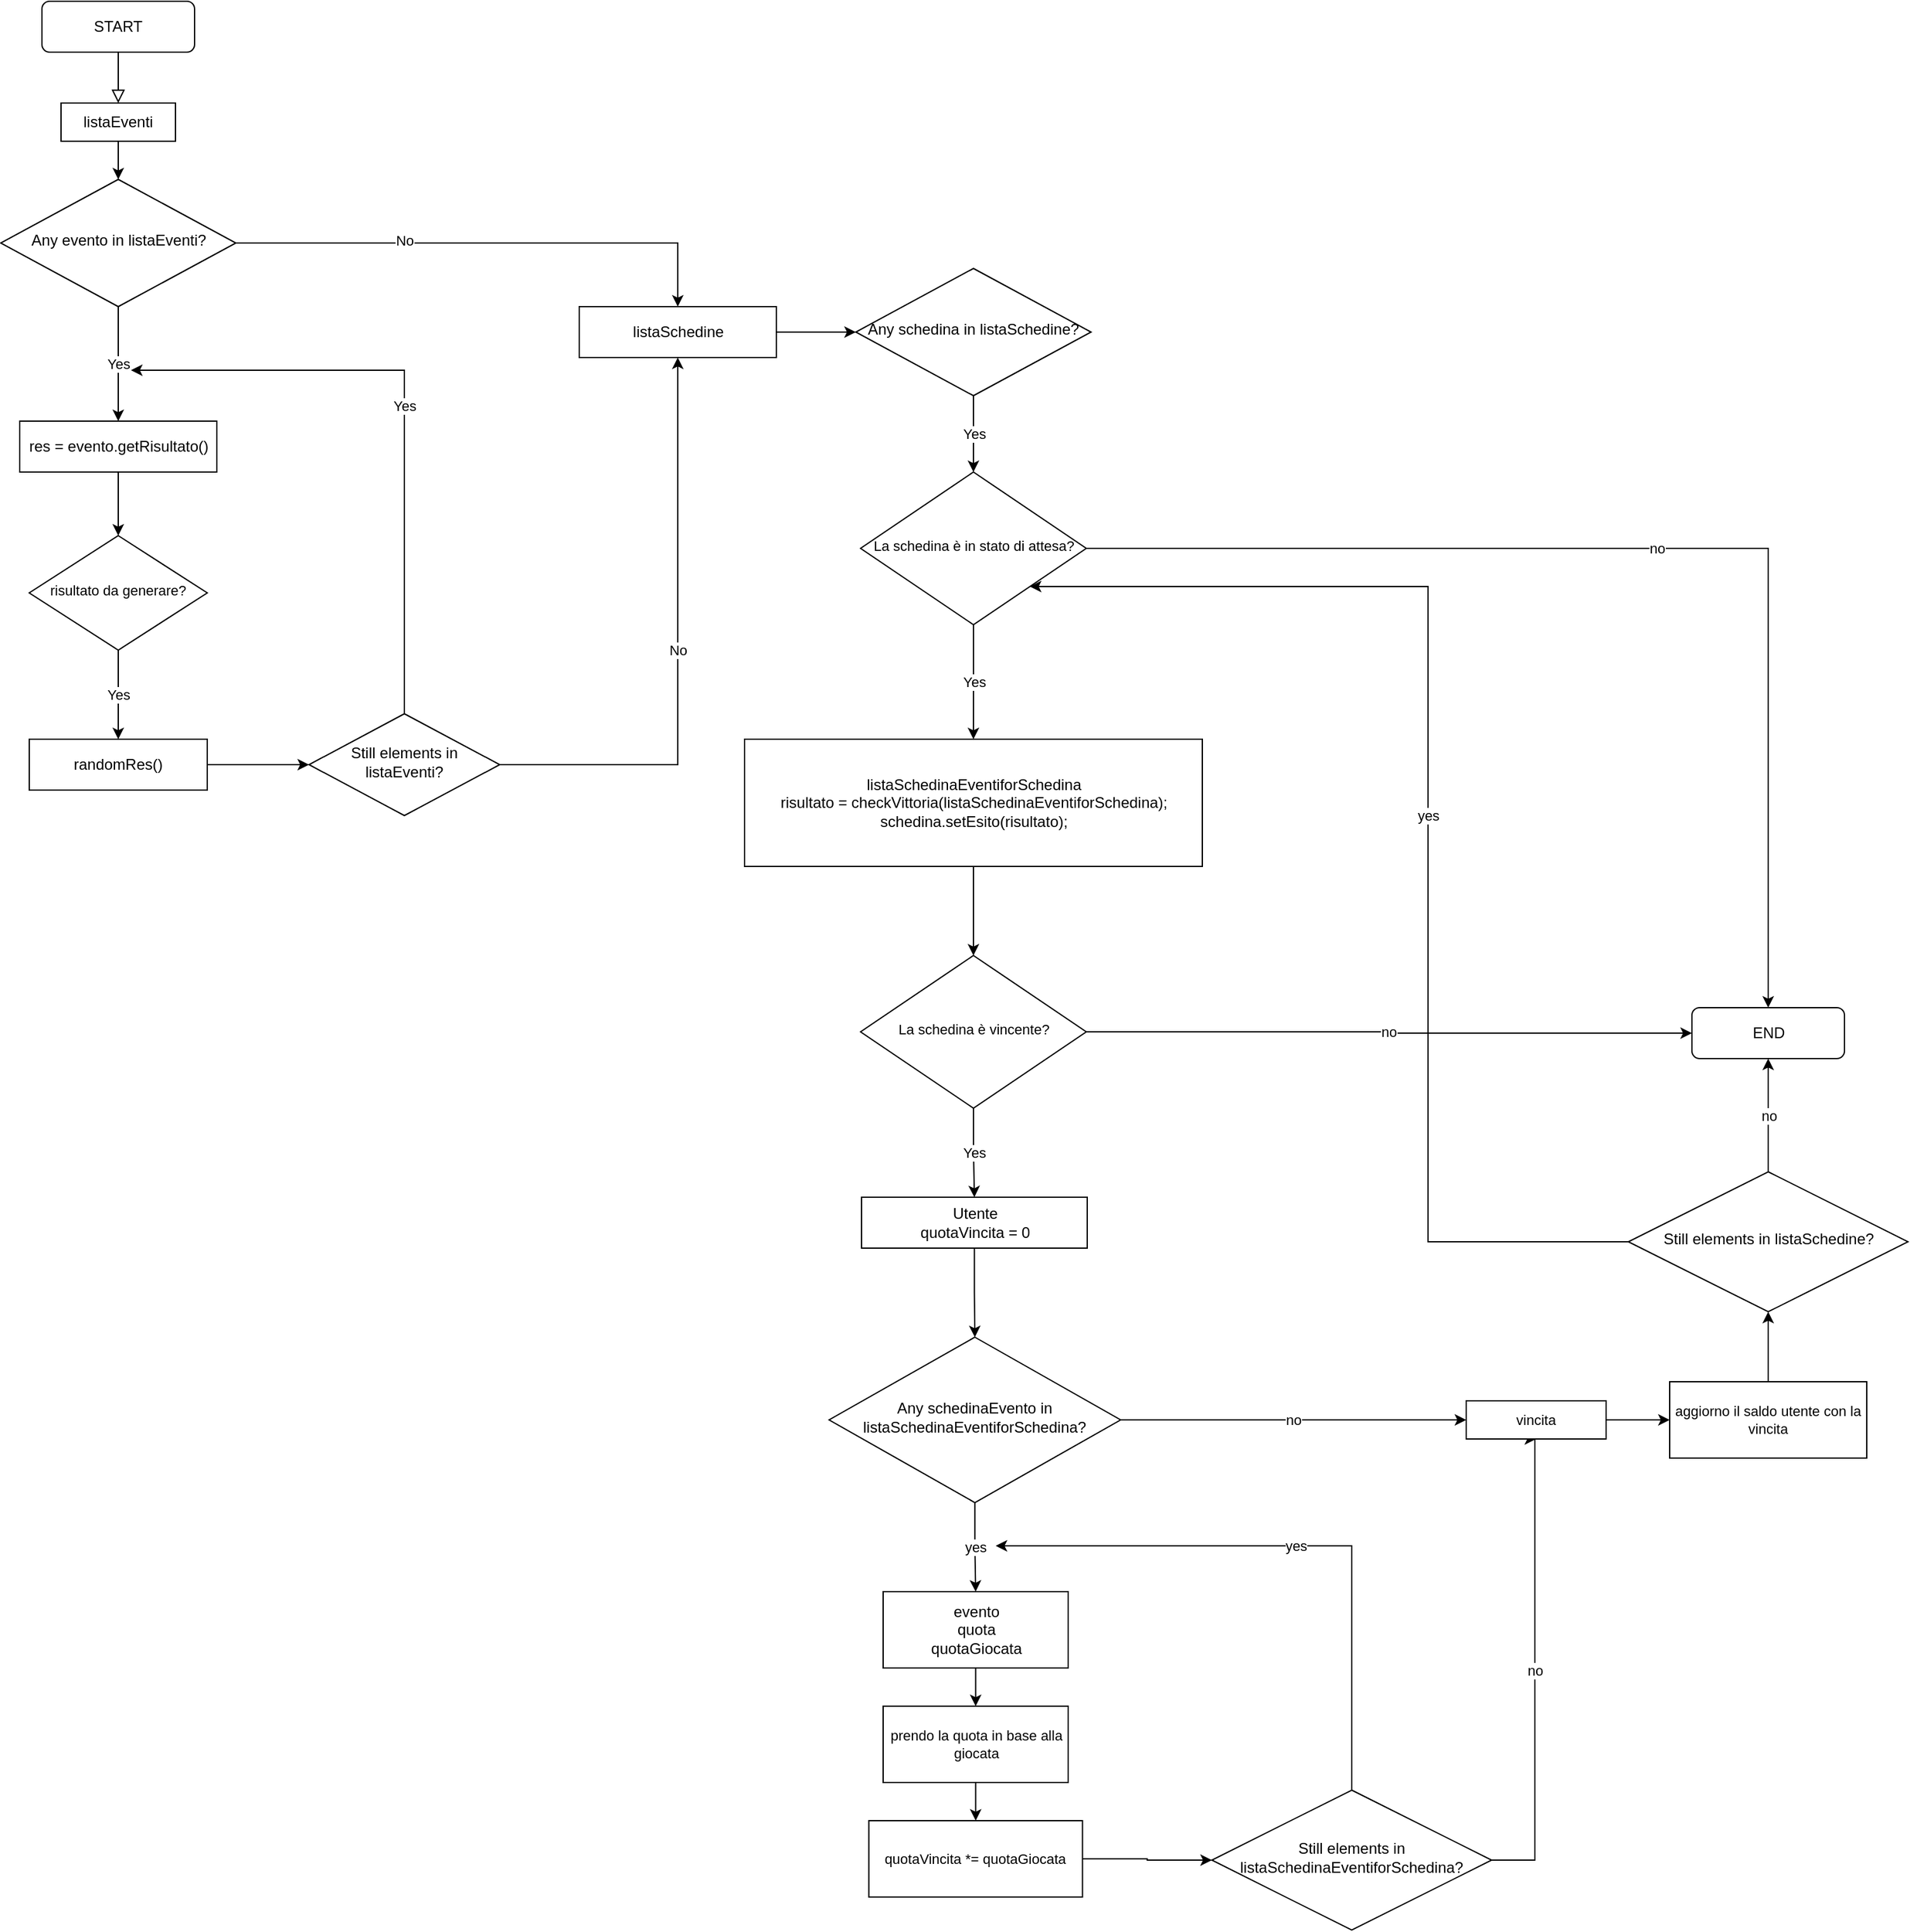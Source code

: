 <mxfile version="20.6.0" type="device"><diagram id="C5RBs43oDa-KdzZeNtuy" name="Page-1"><mxGraphModel dx="3460" dy="1630" grid="1" gridSize="10" guides="1" tooltips="1" connect="1" arrows="1" fold="1" page="1" pageScale="1" pageWidth="827" pageHeight="1169" math="0" shadow="0"><root><mxCell id="WIyWlLk6GJQsqaUBKTNV-0"/><mxCell id="WIyWlLk6GJQsqaUBKTNV-1" parent="WIyWlLk6GJQsqaUBKTNV-0"/><mxCell id="WIyWlLk6GJQsqaUBKTNV-2" value="" style="rounded=0;html=1;jettySize=auto;orthogonalLoop=1;fontSize=11;endArrow=block;endFill=0;endSize=8;strokeWidth=1;shadow=0;labelBackgroundColor=none;edgeStyle=orthogonalEdgeStyle;entryX=0.5;entryY=0;entryDx=0;entryDy=0;" parent="WIyWlLk6GJQsqaUBKTNV-1" source="WIyWlLk6GJQsqaUBKTNV-3" target="LnJPddxWrTPQjSJ6rcdw-0" edge="1"><mxGeometry relative="1" as="geometry"><mxPoint x="270" y="80" as="targetPoint"/></mxGeometry></mxCell><mxCell id="WIyWlLk6GJQsqaUBKTNV-3" value="START" style="rounded=1;whiteSpace=wrap;html=1;fontSize=12;glass=0;strokeWidth=1;shadow=0;" parent="WIyWlLk6GJQsqaUBKTNV-1" vertex="1"><mxGeometry x="160" y="10" width="120" height="40" as="geometry"/></mxCell><mxCell id="WIyWlLk6GJQsqaUBKTNV-11" value="END" style="rounded=1;whiteSpace=wrap;html=1;fontSize=12;glass=0;strokeWidth=1;shadow=0;" parent="WIyWlLk6GJQsqaUBKTNV-1" vertex="1"><mxGeometry x="1457.5" y="801" width="120" height="40" as="geometry"/></mxCell><mxCell id="LnJPddxWrTPQjSJ6rcdw-2" style="edgeStyle=orthogonalEdgeStyle;rounded=0;orthogonalLoop=1;jettySize=auto;html=1;exitX=0.5;exitY=1;exitDx=0;exitDy=0;entryX=0.5;entryY=0;entryDx=0;entryDy=0;" parent="WIyWlLk6GJQsqaUBKTNV-1" source="LnJPddxWrTPQjSJ6rcdw-0" target="LnJPddxWrTPQjSJ6rcdw-1" edge="1"><mxGeometry relative="1" as="geometry"/></mxCell><mxCell id="LnJPddxWrTPQjSJ6rcdw-0" value="listaEventi" style="rounded=0;whiteSpace=wrap;html=1;" parent="WIyWlLk6GJQsqaUBKTNV-1" vertex="1"><mxGeometry x="175" y="90" width="90" height="30" as="geometry"/></mxCell><mxCell id="LnJPddxWrTPQjSJ6rcdw-4" value="Yes" style="edgeStyle=orthogonalEdgeStyle;rounded=0;orthogonalLoop=1;jettySize=auto;html=1;entryX=0.5;entryY=0;entryDx=0;entryDy=0;" parent="WIyWlLk6GJQsqaUBKTNV-1" source="LnJPddxWrTPQjSJ6rcdw-1" target="LnJPddxWrTPQjSJ6rcdw-3" edge="1"><mxGeometry relative="1" as="geometry"/></mxCell><mxCell id="LnJPddxWrTPQjSJ6rcdw-17" style="edgeStyle=orthogonalEdgeStyle;rounded=0;orthogonalLoop=1;jettySize=auto;html=1;entryX=0.5;entryY=0;entryDx=0;entryDy=0;fontSize=11;" parent="WIyWlLk6GJQsqaUBKTNV-1" source="LnJPddxWrTPQjSJ6rcdw-1" target="8SmM42-zzq2pHao9golK-2" edge="1"><mxGeometry relative="1" as="geometry"><mxPoint x="590" y="220" as="targetPoint"/></mxGeometry></mxCell><mxCell id="LnJPddxWrTPQjSJ6rcdw-18" value="No" style="edgeLabel;html=1;align=center;verticalAlign=middle;resizable=0;points=[];fontSize=11;" parent="LnJPddxWrTPQjSJ6rcdw-17" vertex="1" connectable="0"><mxGeometry x="-0.337" y="2" relative="1" as="geometry"><mxPoint as="offset"/></mxGeometry></mxCell><mxCell id="LnJPddxWrTPQjSJ6rcdw-1" value="Any evento in listaEventi?" style="rhombus;whiteSpace=wrap;html=1;shadow=0;fontFamily=Helvetica;fontSize=12;align=center;strokeWidth=1;spacing=6;spacingTop=-4;" parent="WIyWlLk6GJQsqaUBKTNV-1" vertex="1"><mxGeometry x="127.5" y="150" width="185" height="100" as="geometry"/></mxCell><mxCell id="LnJPddxWrTPQjSJ6rcdw-10" style="edgeStyle=orthogonalEdgeStyle;rounded=0;orthogonalLoop=1;jettySize=auto;html=1;exitX=0.5;exitY=1;exitDx=0;exitDy=0;entryX=0.5;entryY=0;entryDx=0;entryDy=0;" parent="WIyWlLk6GJQsqaUBKTNV-1" source="LnJPddxWrTPQjSJ6rcdw-3" target="LnJPddxWrTPQjSJ6rcdw-8" edge="1"><mxGeometry relative="1" as="geometry"/></mxCell><mxCell id="LnJPddxWrTPQjSJ6rcdw-3" value="&lt;div&gt;&lt;span style=&quot;background-color: initial;&quot;&gt;&lt;br&gt;&lt;/span&gt;&lt;/div&gt;&lt;div&gt;&lt;span style=&quot;background-color: initial;&quot;&gt;res = evento.getRisultato()&lt;/span&gt;&lt;br&gt;&lt;/div&gt;&lt;div&gt;&lt;br&gt;&lt;/div&gt;" style="rounded=0;whiteSpace=wrap;html=1;align=center;" parent="WIyWlLk6GJQsqaUBKTNV-1" vertex="1"><mxGeometry x="142.5" y="340" width="155" height="40" as="geometry"/></mxCell><mxCell id="LnJPddxWrTPQjSJ6rcdw-7" value="Yes" style="edgeStyle=orthogonalEdgeStyle;rounded=0;orthogonalLoop=1;jettySize=auto;html=1;entryX=0.5;entryY=0;entryDx=0;entryDy=0;" parent="WIyWlLk6GJQsqaUBKTNV-1" source="LnJPddxWrTPQjSJ6rcdw-8" target="LnJPddxWrTPQjSJ6rcdw-9" edge="1"><mxGeometry relative="1" as="geometry"/></mxCell><mxCell id="LnJPddxWrTPQjSJ6rcdw-8" value="risultato da generare?" style="rhombus;whiteSpace=wrap;html=1;shadow=0;fontFamily=Helvetica;fontSize=11;align=center;strokeWidth=1;spacing=6;spacingTop=-4;verticalAlign=middle;" parent="WIyWlLk6GJQsqaUBKTNV-1" vertex="1"><mxGeometry x="150" y="430" width="140" height="90" as="geometry"/></mxCell><mxCell id="LnJPddxWrTPQjSJ6rcdw-12" style="edgeStyle=orthogonalEdgeStyle;rounded=0;orthogonalLoop=1;jettySize=auto;html=1;entryX=0;entryY=0.5;entryDx=0;entryDy=0;fontSize=11;" parent="WIyWlLk6GJQsqaUBKTNV-1" source="LnJPddxWrTPQjSJ6rcdw-9" target="LnJPddxWrTPQjSJ6rcdw-11" edge="1"><mxGeometry relative="1" as="geometry"/></mxCell><mxCell id="LnJPddxWrTPQjSJ6rcdw-9" value="randomRes()" style="rounded=0;whiteSpace=wrap;html=1;align=center;" parent="WIyWlLk6GJQsqaUBKTNV-1" vertex="1"><mxGeometry x="150" y="590" width="140" height="40" as="geometry"/></mxCell><mxCell id="LnJPddxWrTPQjSJ6rcdw-13" value="Yes" style="edgeStyle=orthogonalEdgeStyle;rounded=0;orthogonalLoop=1;jettySize=auto;html=1;fontSize=11;" parent="WIyWlLk6GJQsqaUBKTNV-1" source="LnJPddxWrTPQjSJ6rcdw-11" edge="1"><mxGeometry relative="1" as="geometry"><mxPoint x="230" y="300" as="targetPoint"/><Array as="points"><mxPoint x="445" y="300"/></Array></mxGeometry></mxCell><mxCell id="LnJPddxWrTPQjSJ6rcdw-11" value="Still elements in listaEventi?" style="rhombus;whiteSpace=wrap;html=1;shadow=0;fontFamily=Helvetica;fontSize=12;align=center;strokeWidth=1;spacing=6;spacingTop=-4;" parent="WIyWlLk6GJQsqaUBKTNV-1" vertex="1"><mxGeometry x="370" y="570" width="150" height="80" as="geometry"/></mxCell><mxCell id="8SmM42-zzq2pHao9golK-5" style="edgeStyle=orthogonalEdgeStyle;rounded=0;orthogonalLoop=1;jettySize=auto;html=1;entryX=0;entryY=0.5;entryDx=0;entryDy=0;fontSize=11;endArrow=classic;endFill=1;" edge="1" parent="WIyWlLk6GJQsqaUBKTNV-1" source="8SmM42-zzq2pHao9golK-2" target="8SmM42-zzq2pHao9golK-4"><mxGeometry relative="1" as="geometry"/></mxCell><mxCell id="8SmM42-zzq2pHao9golK-2" value="&lt;div&gt;listaSchedine&lt;/div&gt;" style="rounded=0;whiteSpace=wrap;html=1;align=center;" vertex="1" parent="WIyWlLk6GJQsqaUBKTNV-1"><mxGeometry x="582.5" y="250" width="155" height="40" as="geometry"/></mxCell><mxCell id="8SmM42-zzq2pHao9golK-3" value="No" style="edgeStyle=orthogonalEdgeStyle;rounded=0;orthogonalLoop=1;jettySize=auto;html=1;exitX=1;exitY=0.5;exitDx=0;exitDy=0;entryX=0.5;entryY=1;entryDx=0;entryDy=0;fontSize=11;endArrow=classic;endFill=1;" edge="1" parent="WIyWlLk6GJQsqaUBKTNV-1" source="LnJPddxWrTPQjSJ6rcdw-11" target="8SmM42-zzq2pHao9golK-2"><mxGeometry relative="1" as="geometry"><mxPoint x="520" y="610" as="sourcePoint"/><mxPoint x="660" y="240" as="targetPoint"/></mxGeometry></mxCell><mxCell id="8SmM42-zzq2pHao9golK-7" value="Yes" style="edgeStyle=orthogonalEdgeStyle;rounded=0;orthogonalLoop=1;jettySize=auto;html=1;entryX=0.5;entryY=0;entryDx=0;entryDy=0;fontSize=11;endArrow=classic;endFill=1;" edge="1" parent="WIyWlLk6GJQsqaUBKTNV-1" source="8SmM42-zzq2pHao9golK-4" target="8SmM42-zzq2pHao9golK-6"><mxGeometry relative="1" as="geometry"/></mxCell><mxCell id="8SmM42-zzq2pHao9golK-4" value="Any schedina in listaSchedine?" style="rhombus;whiteSpace=wrap;html=1;shadow=0;fontFamily=Helvetica;fontSize=12;align=center;strokeWidth=1;spacing=6;spacingTop=-4;" vertex="1" parent="WIyWlLk6GJQsqaUBKTNV-1"><mxGeometry x="800" y="220" width="185" height="100" as="geometry"/></mxCell><mxCell id="8SmM42-zzq2pHao9golK-9" value="Yes" style="edgeStyle=orthogonalEdgeStyle;rounded=0;orthogonalLoop=1;jettySize=auto;html=1;entryX=0.5;entryY=0;entryDx=0;entryDy=0;fontSize=11;endArrow=classic;endFill=1;" edge="1" parent="WIyWlLk6GJQsqaUBKTNV-1" source="8SmM42-zzq2pHao9golK-6" target="8SmM42-zzq2pHao9golK-8"><mxGeometry relative="1" as="geometry"/></mxCell><mxCell id="8SmM42-zzq2pHao9golK-34" value="no" style="edgeStyle=orthogonalEdgeStyle;rounded=0;orthogonalLoop=1;jettySize=auto;html=1;entryX=0.5;entryY=0;entryDx=0;entryDy=0;fontSize=11;endArrow=classic;endFill=1;" edge="1" parent="WIyWlLk6GJQsqaUBKTNV-1" source="8SmM42-zzq2pHao9golK-6" target="WIyWlLk6GJQsqaUBKTNV-11"><mxGeometry relative="1" as="geometry"/></mxCell><mxCell id="8SmM42-zzq2pHao9golK-6" value="La schedina è in stato di attesa?" style="rhombus;whiteSpace=wrap;html=1;shadow=0;fontFamily=Helvetica;fontSize=11;align=center;strokeWidth=1;spacing=6;spacingTop=-4;verticalAlign=middle;" vertex="1" parent="WIyWlLk6GJQsqaUBKTNV-1"><mxGeometry x="803.75" y="380" width="177.5" height="120" as="geometry"/></mxCell><mxCell id="8SmM42-zzq2pHao9golK-11" style="edgeStyle=orthogonalEdgeStyle;rounded=0;orthogonalLoop=1;jettySize=auto;html=1;entryX=0.5;entryY=0;entryDx=0;entryDy=0;fontSize=11;endArrow=classic;endFill=1;" edge="1" parent="WIyWlLk6GJQsqaUBKTNV-1" source="8SmM42-zzq2pHao9golK-8" target="8SmM42-zzq2pHao9golK-10"><mxGeometry relative="1" as="geometry"/></mxCell><mxCell id="8SmM42-zzq2pHao9golK-8" value="listaSchedinaEventiforSchedina&lt;br&gt;&lt;div&gt;risultato = checkVittoria(listaSchedinaEventiforSchedina);&lt;/div&gt;&lt;div&gt;&lt;span style=&quot;&quot;&gt;&#9;&#9;&#9;&#9;&lt;/span&gt;schedina.setEsito(risultato);&lt;/div&gt;" style="rounded=0;whiteSpace=wrap;html=1;align=center;" vertex="1" parent="WIyWlLk6GJQsqaUBKTNV-1"><mxGeometry x="712.5" y="590" width="360" height="100" as="geometry"/></mxCell><mxCell id="8SmM42-zzq2pHao9golK-13" value="Yes" style="edgeStyle=orthogonalEdgeStyle;rounded=0;orthogonalLoop=1;jettySize=auto;html=1;entryX=0.5;entryY=0;entryDx=0;entryDy=0;fontSize=11;endArrow=classic;endFill=1;" edge="1" parent="WIyWlLk6GJQsqaUBKTNV-1" source="8SmM42-zzq2pHao9golK-10" target="8SmM42-zzq2pHao9golK-12"><mxGeometry relative="1" as="geometry"/></mxCell><mxCell id="8SmM42-zzq2pHao9golK-33" value="no" style="edgeStyle=orthogonalEdgeStyle;rounded=0;orthogonalLoop=1;jettySize=auto;html=1;entryX=0;entryY=0.5;entryDx=0;entryDy=0;fontSize=11;endArrow=classic;endFill=1;" edge="1" parent="WIyWlLk6GJQsqaUBKTNV-1" source="8SmM42-zzq2pHao9golK-10" target="WIyWlLk6GJQsqaUBKTNV-11"><mxGeometry relative="1" as="geometry"/></mxCell><mxCell id="8SmM42-zzq2pHao9golK-10" value="La schedina è vincente?" style="rhombus;whiteSpace=wrap;html=1;shadow=0;fontFamily=Helvetica;fontSize=11;align=center;strokeWidth=1;spacing=6;spacingTop=-4;verticalAlign=middle;" vertex="1" parent="WIyWlLk6GJQsqaUBKTNV-1"><mxGeometry x="803.75" y="760" width="177.5" height="120" as="geometry"/></mxCell><mxCell id="8SmM42-zzq2pHao9golK-15" style="edgeStyle=orthogonalEdgeStyle;rounded=0;orthogonalLoop=1;jettySize=auto;html=1;entryX=0.5;entryY=0;entryDx=0;entryDy=0;fontSize=11;endArrow=classic;endFill=1;" edge="1" parent="WIyWlLk6GJQsqaUBKTNV-1" source="8SmM42-zzq2pHao9golK-12" target="8SmM42-zzq2pHao9golK-14"><mxGeometry relative="1" as="geometry"/></mxCell><mxCell id="8SmM42-zzq2pHao9golK-12" value="Utente&lt;br&gt;quotaVincita = 0" style="rounded=0;whiteSpace=wrap;html=1;align=center;" vertex="1" parent="WIyWlLk6GJQsqaUBKTNV-1"><mxGeometry x="804.5" y="950" width="177.5" height="40" as="geometry"/></mxCell><mxCell id="8SmM42-zzq2pHao9golK-17" value="yes" style="edgeStyle=orthogonalEdgeStyle;rounded=0;orthogonalLoop=1;jettySize=auto;html=1;entryX=0.5;entryY=0;entryDx=0;entryDy=0;fontSize=11;endArrow=classic;endFill=1;" edge="1" parent="WIyWlLk6GJQsqaUBKTNV-1" source="8SmM42-zzq2pHao9golK-14" target="8SmM42-zzq2pHao9golK-16"><mxGeometry relative="1" as="geometry"/></mxCell><mxCell id="8SmM42-zzq2pHao9golK-29" value="no" style="edgeStyle=orthogonalEdgeStyle;rounded=0;orthogonalLoop=1;jettySize=auto;html=1;entryX=0;entryY=0.5;entryDx=0;entryDy=0;fontSize=11;endArrow=classic;endFill=1;" edge="1" parent="WIyWlLk6GJQsqaUBKTNV-1" source="8SmM42-zzq2pHao9golK-14" target="8SmM42-zzq2pHao9golK-28"><mxGeometry relative="1" as="geometry"/></mxCell><mxCell id="8SmM42-zzq2pHao9golK-14" value="Any schedinaEvento in listaSchedinaEventiforSchedina?" style="rhombus;whiteSpace=wrap;html=1;shadow=0;fontFamily=Helvetica;fontSize=12;align=center;strokeWidth=1;spacing=6;spacingTop=-4;" vertex="1" parent="WIyWlLk6GJQsqaUBKTNV-1"><mxGeometry x="779" y="1060" width="229.25" height="130" as="geometry"/></mxCell><mxCell id="8SmM42-zzq2pHao9golK-19" style="edgeStyle=orthogonalEdgeStyle;rounded=0;orthogonalLoop=1;jettySize=auto;html=1;fontSize=11;endArrow=classic;endFill=1;" edge="1" parent="WIyWlLk6GJQsqaUBKTNV-1" source="8SmM42-zzq2pHao9golK-16" target="8SmM42-zzq2pHao9golK-18"><mxGeometry relative="1" as="geometry"/></mxCell><mxCell id="8SmM42-zzq2pHao9golK-16" value="evento&lt;br&gt;quota&lt;br&gt;quotaGiocata" style="rounded=0;whiteSpace=wrap;html=1;align=center;" vertex="1" parent="WIyWlLk6GJQsqaUBKTNV-1"><mxGeometry x="821.5" y="1260" width="145.5" height="60" as="geometry"/></mxCell><mxCell id="8SmM42-zzq2pHao9golK-21" style="edgeStyle=orthogonalEdgeStyle;rounded=0;orthogonalLoop=1;jettySize=auto;html=1;fontSize=11;endArrow=classic;endFill=1;" edge="1" parent="WIyWlLk6GJQsqaUBKTNV-1" source="8SmM42-zzq2pHao9golK-18" target="8SmM42-zzq2pHao9golK-20"><mxGeometry relative="1" as="geometry"/></mxCell><mxCell id="8SmM42-zzq2pHao9golK-18" value="prendo la quota in base alla giocata" style="rounded=0;whiteSpace=wrap;html=1;align=center;fontSize=11;" vertex="1" parent="WIyWlLk6GJQsqaUBKTNV-1"><mxGeometry x="821.5" y="1350" width="145.5" height="60" as="geometry"/></mxCell><mxCell id="8SmM42-zzq2pHao9golK-23" style="edgeStyle=orthogonalEdgeStyle;rounded=0;orthogonalLoop=1;jettySize=auto;html=1;entryX=0;entryY=0.5;entryDx=0;entryDy=0;fontSize=11;endArrow=classic;endFill=1;" edge="1" parent="WIyWlLk6GJQsqaUBKTNV-1" source="8SmM42-zzq2pHao9golK-20" target="8SmM42-zzq2pHao9golK-22"><mxGeometry relative="1" as="geometry"/></mxCell><mxCell id="8SmM42-zzq2pHao9golK-20" value="quotaVincita *= quotaGiocata" style="rounded=0;whiteSpace=wrap;html=1;align=center;fontSize=11;" vertex="1" parent="WIyWlLk6GJQsqaUBKTNV-1"><mxGeometry x="810.25" y="1440" width="168" height="60" as="geometry"/></mxCell><mxCell id="8SmM42-zzq2pHao9golK-25" value="yes" style="edgeStyle=orthogonalEdgeStyle;rounded=0;orthogonalLoop=1;jettySize=auto;html=1;fontSize=11;endArrow=classic;endFill=1;exitX=0.5;exitY=0;exitDx=0;exitDy=0;" edge="1" parent="WIyWlLk6GJQsqaUBKTNV-1" source="8SmM42-zzq2pHao9golK-22"><mxGeometry relative="1" as="geometry"><mxPoint x="1190" y="1410" as="sourcePoint"/><mxPoint x="910" y="1224" as="targetPoint"/><Array as="points"><mxPoint x="1190" y="1224"/></Array></mxGeometry></mxCell><mxCell id="8SmM42-zzq2pHao9golK-27" value="no" style="edgeStyle=orthogonalEdgeStyle;rounded=0;orthogonalLoop=1;jettySize=auto;html=1;fontSize=11;endArrow=classic;endFill=1;entryX=0.5;entryY=1;entryDx=0;entryDy=0;" edge="1" parent="WIyWlLk6GJQsqaUBKTNV-1" source="8SmM42-zzq2pHao9golK-22" target="8SmM42-zzq2pHao9golK-28"><mxGeometry relative="1" as="geometry"><mxPoint x="1390" y="1526" as="targetPoint"/><Array as="points"><mxPoint x="1334" y="1471"/></Array></mxGeometry></mxCell><mxCell id="8SmM42-zzq2pHao9golK-22" value="Still elements in listaSchedinaEventiforSchedina?" style="rhombus;whiteSpace=wrap;html=1;shadow=0;fontFamily=Helvetica;fontSize=12;align=center;strokeWidth=1;spacing=6;spacingTop=-4;" vertex="1" parent="WIyWlLk6GJQsqaUBKTNV-1"><mxGeometry x="1080" y="1416" width="220" height="110" as="geometry"/></mxCell><mxCell id="8SmM42-zzq2pHao9golK-31" style="edgeStyle=orthogonalEdgeStyle;rounded=0;orthogonalLoop=1;jettySize=auto;html=1;fontSize=11;endArrow=classic;endFill=1;" edge="1" parent="WIyWlLk6GJQsqaUBKTNV-1" source="8SmM42-zzq2pHao9golK-28" target="8SmM42-zzq2pHao9golK-30"><mxGeometry relative="1" as="geometry"/></mxCell><mxCell id="8SmM42-zzq2pHao9golK-28" value="vincita" style="rounded=0;whiteSpace=wrap;html=1;align=center;fontSize=11;" vertex="1" parent="WIyWlLk6GJQsqaUBKTNV-1"><mxGeometry x="1280" y="1110" width="110" height="30" as="geometry"/></mxCell><mxCell id="8SmM42-zzq2pHao9golK-32" style="edgeStyle=orthogonalEdgeStyle;rounded=0;orthogonalLoop=1;jettySize=auto;html=1;fontSize=11;endArrow=classic;endFill=1;entryX=0.5;entryY=1;entryDx=0;entryDy=0;" edge="1" parent="WIyWlLk6GJQsqaUBKTNV-1" source="8SmM42-zzq2pHao9golK-30" target="8SmM42-zzq2pHao9golK-35"><mxGeometry relative="1" as="geometry"><mxPoint x="1220" y="1010" as="targetPoint"/></mxGeometry></mxCell><mxCell id="8SmM42-zzq2pHao9golK-30" value="aggiorno il saldo utente con la vincita" style="rounded=0;whiteSpace=wrap;html=1;align=center;fontSize=11;" vertex="1" parent="WIyWlLk6GJQsqaUBKTNV-1"><mxGeometry x="1440" y="1095" width="155" height="60" as="geometry"/></mxCell><mxCell id="8SmM42-zzq2pHao9golK-36" value="no" style="edgeStyle=orthogonalEdgeStyle;rounded=0;orthogonalLoop=1;jettySize=auto;html=1;entryX=0.5;entryY=1;entryDx=0;entryDy=0;fontSize=11;endArrow=classic;endFill=1;" edge="1" parent="WIyWlLk6GJQsqaUBKTNV-1" source="8SmM42-zzq2pHao9golK-35" target="WIyWlLk6GJQsqaUBKTNV-11"><mxGeometry relative="1" as="geometry"/></mxCell><mxCell id="8SmM42-zzq2pHao9golK-37" value="yes" style="edgeStyle=orthogonalEdgeStyle;rounded=0;orthogonalLoop=1;jettySize=auto;html=1;entryX=1;entryY=1;entryDx=0;entryDy=0;fontSize=11;endArrow=classic;endFill=1;" edge="1" parent="WIyWlLk6GJQsqaUBKTNV-1" source="8SmM42-zzq2pHao9golK-35" target="8SmM42-zzq2pHao9golK-6"><mxGeometry relative="1" as="geometry"><Array as="points"><mxPoint x="1250" y="985"/><mxPoint x="1250" y="470"/></Array></mxGeometry></mxCell><mxCell id="8SmM42-zzq2pHao9golK-35" value="Still elements in listaSchedine?" style="rhombus;whiteSpace=wrap;html=1;shadow=0;fontFamily=Helvetica;fontSize=12;align=center;strokeWidth=1;spacing=6;spacingTop=-4;" vertex="1" parent="WIyWlLk6GJQsqaUBKTNV-1"><mxGeometry x="1407.5" y="930" width="220" height="110" as="geometry"/></mxCell></root></mxGraphModel></diagram></mxfile>